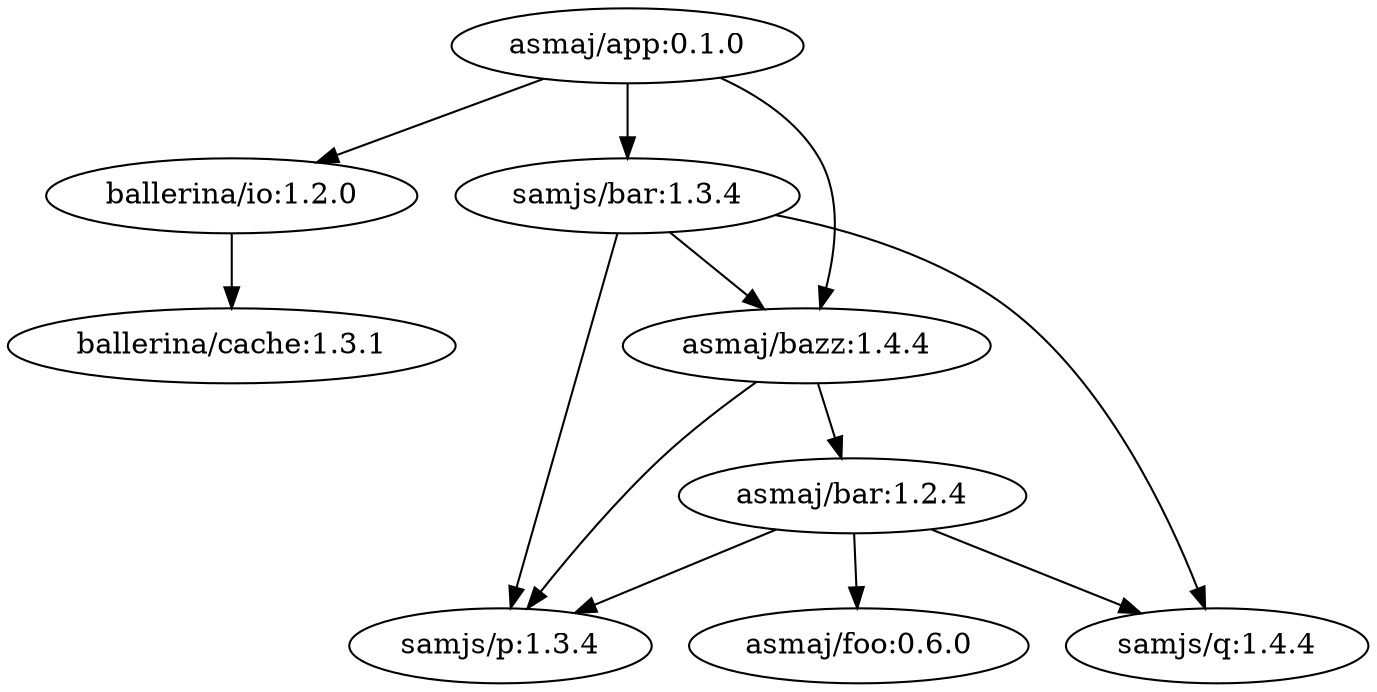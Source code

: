 digraph "example1" {
    "asmaj/app:0.1.0" -> "ballerina/io:1.2.0"
    "ballerina/io:1.2.0" -> "ballerina/cache:1.3.1"
    "asmaj/app:0.1.0" -> "samjs/bar:1.3.4"
    "asmaj/app:0.1.0" -> "asmaj/bazz:1.4.4"
    "asmaj/bazz:1.4.4" -> "asmaj/bar:1.2.4"
    "asmaj/bazz:1.4.4" -> "samjs/p:1.3.4"
    "asmaj/bar:1.2.4" -> "asmaj/foo:0.6.0"
    "asmaj/bar:1.2.4" -> "samjs/p:1.3.4"
    "asmaj/bar:1.2.4" -> "samjs/q:1.4.4"

    "samjs/bar:1.3.4" -> "asmaj/bazz:1.4.4"
    "samjs/bar:1.3.4" -> "samjs/p:1.3.4"
    "samjs/bar:1.3.4" -> "samjs/q:1.4.4"

    // Errors
    "samjs/p:1.3.4" [error = true]
}
